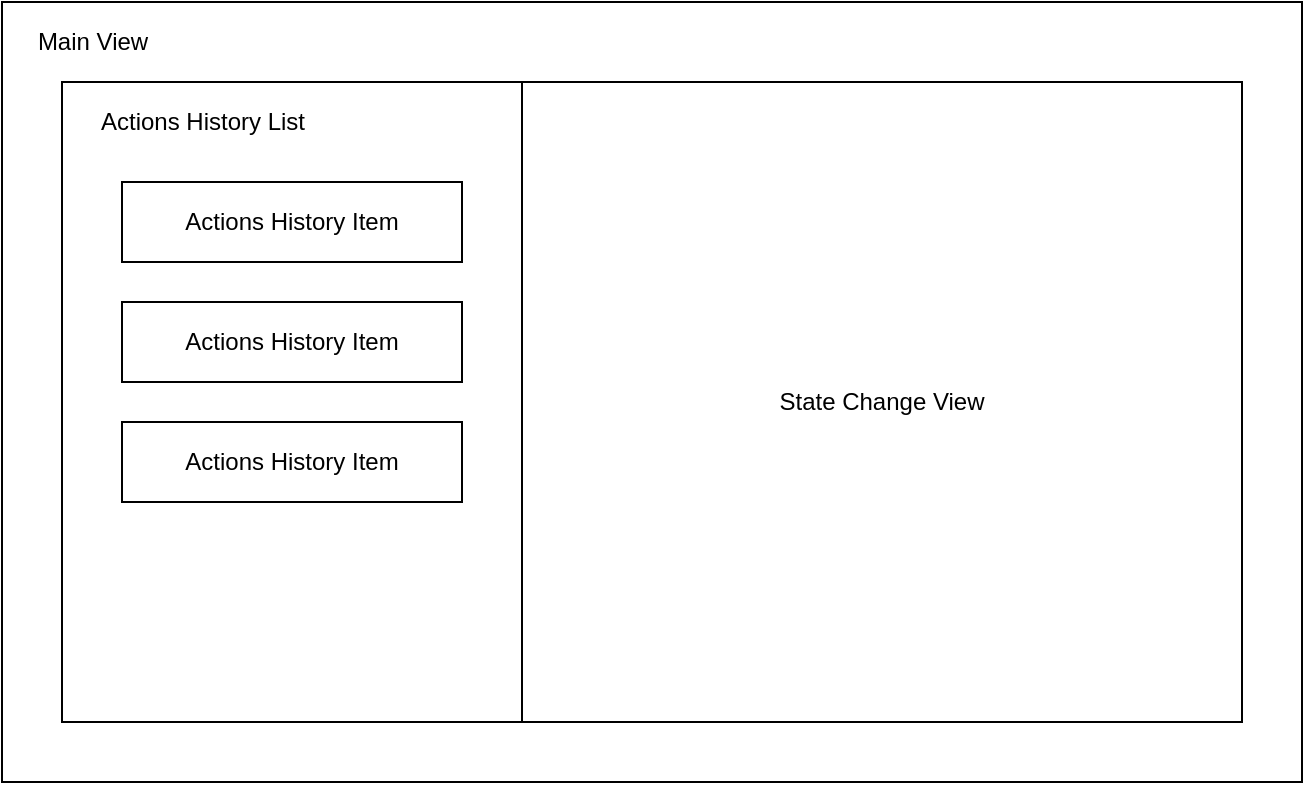 <mxfile>
    <diagram id="eW0Coz58uv4ro7Z_bKVK" name="Domain">
        <mxGraphModel dx="790" dy="647" grid="1" gridSize="10" guides="1" tooltips="1" connect="1" arrows="1" fold="1" page="1" pageScale="1" pageWidth="827" pageHeight="1169" math="0" shadow="0">
            <root>
                <mxCell id="0"/>
                <mxCell id="1" parent="0"/>
                <mxCell id="11" value="" style="whiteSpace=wrap;html=1;" vertex="1" parent="1">
                    <mxGeometry x="40" y="60" width="650" height="390" as="geometry"/>
                </mxCell>
                <mxCell id="2" value="" style="whiteSpace=wrap;html=1;" parent="1" vertex="1">
                    <mxGeometry x="70" y="100" width="230" height="320" as="geometry"/>
                </mxCell>
                <mxCell id="3" value="Actions History List" style="text;html=1;align=center;verticalAlign=middle;resizable=0;points=[];autosize=1;strokeColor=none;fillColor=none;" parent="1" vertex="1">
                    <mxGeometry x="80" y="110" width="120" height="20" as="geometry"/>
                </mxCell>
                <mxCell id="4" value="Actions History Item" style="whiteSpace=wrap;html=1;" parent="1" vertex="1">
                    <mxGeometry x="100" y="150" width="170" height="40" as="geometry"/>
                </mxCell>
                <mxCell id="5" value="Actions History Item" style="whiteSpace=wrap;html=1;" parent="1" vertex="1">
                    <mxGeometry x="100" y="210" width="170" height="40" as="geometry"/>
                </mxCell>
                <mxCell id="6" value="Actions History Item" style="whiteSpace=wrap;html=1;" parent="1" vertex="1">
                    <mxGeometry x="100" y="270" width="170" height="40" as="geometry"/>
                </mxCell>
                <mxCell id="7" value="State Change View" style="whiteSpace=wrap;html=1;" parent="1" vertex="1">
                    <mxGeometry x="300" y="100" width="360" height="320" as="geometry"/>
                </mxCell>
                <mxCell id="12" value="Main View" style="text;html=1;align=center;verticalAlign=middle;resizable=0;points=[];autosize=1;strokeColor=none;fillColor=none;" vertex="1" parent="1">
                    <mxGeometry x="50" y="70" width="70" height="20" as="geometry"/>
                </mxCell>
            </root>
        </mxGraphModel>
    </diagram>
    <diagram id="8HZ4JHJOYJtg3Ql6o0k4" name="Wireframe">
        <mxGraphModel dx="790" dy="647" grid="1" gridSize="10" guides="1" tooltips="1" connect="1" arrows="1" fold="1" page="1" pageScale="1" pageWidth="827" pageHeight="1169" math="0" shadow="0">
            <root>
                <mxCell id="wFik4VUiGKwDgxerFIgx-0"/>
                <mxCell id="wFik4VUiGKwDgxerFIgx-1" parent="wFik4VUiGKwDgxerFIgx-0"/>
                <mxCell id="wFik4VUiGKwDgxerFIgx-9" value="See" style="whiteSpace=wrap;html=1;fillColor=#d0cee2;strokeColor=#56517e;" vertex="1" parent="wFik4VUiGKwDgxerFIgx-1">
                    <mxGeometry x="40" y="40" width="170" height="60" as="geometry"/>
                </mxCell>
                <UserObject label="Figma" link="https://www.figma.com/file/mHLJ5chhnyWk7iSSVVybPl/%5BRDS%5D-Actions-History-Item?node-id=0%3A1" id="wFik4VUiGKwDgxerFIgx-4">
                    <mxCell style="text;html=1;strokeColor=none;fillColor=none;whiteSpace=wrap;align=center;verticalAlign=middle;fontColor=#0000EE;fontStyle=4;" vertex="1" parent="wFik4VUiGKwDgxerFIgx-1">
                        <mxGeometry x="130" y="50" width="60" height="40" as="geometry"/>
                    </mxCell>
                </UserObject>
            </root>
        </mxGraphModel>
    </diagram>
    <diagram id="0eMo2NuOptKBd3ii3wyl" name="Classes">
        <mxGraphModel dx="790" dy="647" grid="1" gridSize="10" guides="1" tooltips="1" connect="1" arrows="1" fold="1" page="1" pageScale="1" pageWidth="827" pageHeight="1169" math="0" shadow="0">
            <root>
                <mxCell id="Bkl9IozlI3Ynw7hWJNlw-0"/>
                <mxCell id="Bkl9IozlI3Ynw7hWJNlw-1" parent="Bkl9IozlI3Ynw7hWJNlw-0"/>
                <mxCell id="HYxJQKE94xC-f50S4RkF-0" value="See overall.dio" style="whiteSpace=wrap;html=1;" vertex="1" parent="Bkl9IozlI3Ynw7hWJNlw-1">
                    <mxGeometry x="40" y="30" width="120" height="60" as="geometry"/>
                </mxCell>
            </root>
        </mxGraphModel>
    </diagram>
    <diagram id="DdUr-JsxzHBl2iYJngdC" name="Sequence">
        <mxGraphModel dx="790" dy="647" grid="1" gridSize="10" guides="1" tooltips="1" connect="1" arrows="1" fold="1" page="1" pageScale="1" pageWidth="827" pageHeight="1169" math="0" shadow="0">
            <root>
                <mxCell id="ztq9hcaAAQ_pOhlSuMNS-0"/>
                <mxCell id="ztq9hcaAAQ_pOhlSuMNS-1" parent="ztq9hcaAAQ_pOhlSuMNS-0"/>
                <mxCell id="P7mWKkyaBTklcXv4tIis-0" value="" style="shape=umlLifeline;participant=umlActor;perimeter=lifelinePerimeter;whiteSpace=wrap;html=1;container=1;collapsible=0;recursiveResize=0;verticalAlign=top;spacingTop=36;outlineConnect=0;" vertex="1" parent="ztq9hcaAAQ_pOhlSuMNS-1">
                    <mxGeometry x="40" y="40" width="20" height="300" as="geometry"/>
                </mxCell>
                <mxCell id="P7mWKkyaBTklcXv4tIis-2" value="" style="shape=umlLifeline;participant=umlBoundary;perimeter=lifelinePerimeter;whiteSpace=wrap;html=1;container=1;collapsible=0;recursiveResize=0;verticalAlign=top;spacingTop=36;outlineConnect=0;" vertex="1" parent="ztq9hcaAAQ_pOhlSuMNS-1">
                    <mxGeometry x="170" y="40" width="50" height="300" as="geometry"/>
                </mxCell>
                <mxCell id="P7mWKkyaBTklcXv4tIis-5" value="dispatches" style="edgeStyle=elbowEdgeStyle;fontSize=12;html=1;endArrow=blockThin;endFill=1;elbow=vertical;" edge="1" parent="P7mWKkyaBTklcXv4tIis-2" target="P7mWKkyaBTklcXv4tIis-4">
                    <mxGeometry width="160" relative="1" as="geometry">
                        <mxPoint x="30" y="130" as="sourcePoint"/>
                        <mxPoint x="280" y="130" as="targetPoint"/>
                    </mxGeometry>
                </mxCell>
                <mxCell id="P7mWKkyaBTklcXv4tIis-3" value="taps&amp;nbsp;" style="edgeStyle=elbowEdgeStyle;fontSize=12;html=1;endArrow=blockThin;endFill=1;elbow=vertical;" edge="1" parent="ztq9hcaAAQ_pOhlSuMNS-1">
                    <mxGeometry width="160" relative="1" as="geometry">
                        <mxPoint x="50" y="120" as="sourcePoint"/>
                        <mxPoint x="190" y="120" as="targetPoint"/>
                    </mxGeometry>
                </mxCell>
                <mxCell id="P7mWKkyaBTklcXv4tIis-4" value="" style="shape=umlLifeline;participant=umlEntity;perimeter=lifelinePerimeter;whiteSpace=wrap;html=1;container=1;collapsible=0;recursiveResize=0;verticalAlign=top;spacingTop=36;outlineConnect=0;" vertex="1" parent="ztq9hcaAAQ_pOhlSuMNS-1">
                    <mxGeometry x="384" y="40" width="40" height="300" as="geometry"/>
                </mxCell>
                <mxCell id="P7mWKkyaBTklcXv4tIis-9" value="" style="html=1;points=[];perimeter=orthogonalPerimeter;" vertex="1" parent="P7mWKkyaBTklcXv4tIis-4">
                    <mxGeometry x="20" y="150" width="10" height="40" as="geometry"/>
                </mxCell>
                <mxCell id="P7mWKkyaBTklcXv4tIis-10" value="updates" style="edgeStyle=orthogonalEdgeStyle;html=1;align=left;spacingLeft=2;endArrow=block;rounded=0;entryX=1;entryY=0;" edge="1" target="P7mWKkyaBTklcXv4tIis-9" parent="P7mWKkyaBTklcXv4tIis-4">
                    <mxGeometry relative="1" as="geometry">
                        <mxPoint x="25" y="130" as="sourcePoint"/>
                        <Array as="points">
                            <mxPoint x="55" y="130"/>
                        </Array>
                    </mxGeometry>
                </mxCell>
                <mxCell id="P7mWKkyaBTklcXv4tIis-7" value="Actions History Item" style="text;html=1;align=center;verticalAlign=middle;resizable=0;points=[];autosize=1;strokeColor=none;fillColor=none;" vertex="1" parent="ztq9hcaAAQ_pOhlSuMNS-1">
                    <mxGeometry x="140" y="10" width="120" height="20" as="geometry"/>
                </mxCell>
                <mxCell id="P7mWKkyaBTklcXv4tIis-11" value="Store&amp;lt;DevToolsState&amp;gt;" style="text;html=1;align=center;verticalAlign=middle;resizable=0;points=[];autosize=1;strokeColor=none;fillColor=none;" vertex="1" parent="ztq9hcaAAQ_pOhlSuMNS-1">
                    <mxGeometry x="344" y="10" width="140" height="20" as="geometry"/>
                </mxCell>
                <mxCell id="P7mWKkyaBTklcXv4tIis-12" value="&lt;b&gt;SelectAction(index)&lt;/b&gt;" style="text;html=1;align=center;verticalAlign=middle;resizable=0;points=[];autosize=1;strokeColor=none;fillColor=none;" vertex="1" parent="ztq9hcaAAQ_pOhlSuMNS-1">
                    <mxGeometry x="240" y="180" width="130" height="20" as="geometry"/>
                </mxCell>
                <mxCell id="P7mWKkyaBTklcXv4tIis-13" value="&lt;b style=&quot;font-size: 11px ; text-align: left&quot;&gt;DevToolsState&lt;/b&gt;" style="text;html=1;align=center;verticalAlign=middle;resizable=0;points=[];autosize=1;strokeColor=none;fillColor=none;" vertex="1" parent="ztq9hcaAAQ_pOhlSuMNS-1">
                    <mxGeometry x="450" y="180" width="90" height="20" as="geometry"/>
                </mxCell>
            </root>
        </mxGraphModel>
    </diagram>
</mxfile>